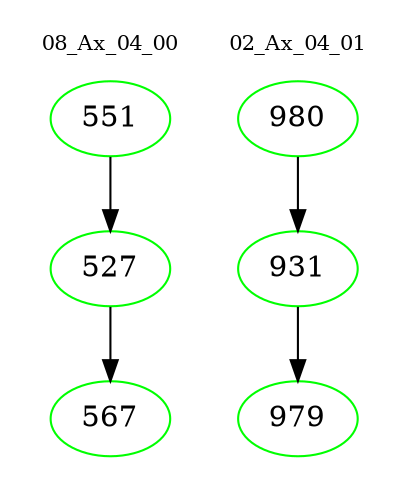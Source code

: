 digraph{
subgraph cluster_0 {
color = white
label = "08_Ax_04_00";
fontsize=10;
T0_551 [label="551", color="green"]
T0_551 -> T0_527 [color="black"]
T0_527 [label="527", color="green"]
T0_527 -> T0_567 [color="black"]
T0_567 [label="567", color="green"]
}
subgraph cluster_1 {
color = white
label = "02_Ax_04_01";
fontsize=10;
T1_980 [label="980", color="green"]
T1_980 -> T1_931 [color="black"]
T1_931 [label="931", color="green"]
T1_931 -> T1_979 [color="black"]
T1_979 [label="979", color="green"]
}
}
